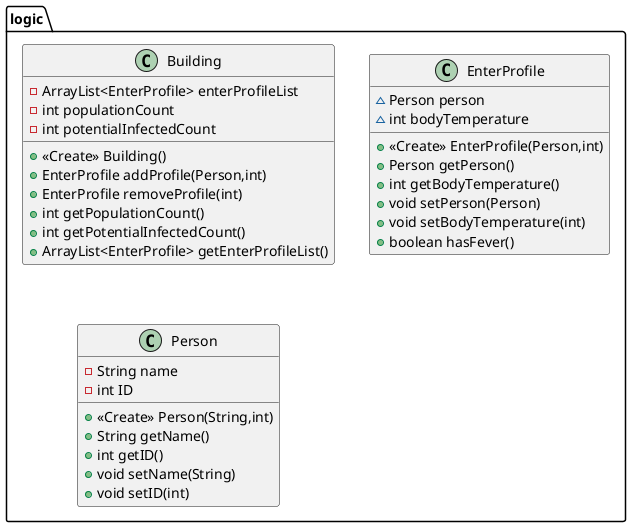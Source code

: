 @startuml
class logic.Building {
- ArrayList<EnterProfile> enterProfileList
- int populationCount
- int potentialInfectedCount
+ <<Create>> Building()
+ EnterProfile addProfile(Person,int)
+ EnterProfile removeProfile(int)
+ int getPopulationCount()
+ int getPotentialInfectedCount()
+ ArrayList<EnterProfile> getEnterProfileList()
}
class logic.EnterProfile {
~ Person person
~ int bodyTemperature
+ <<Create>> EnterProfile(Person,int)
+ Person getPerson()
+ int getBodyTemperature()
+ void setPerson(Person)
+ void setBodyTemperature(int)
+ boolean hasFever()
}
class logic.Person {
- String name
- int ID
+ <<Create>> Person(String,int)
+ String getName()
+ int getID()
+ void setName(String)
+ void setID(int)
}
@enduml